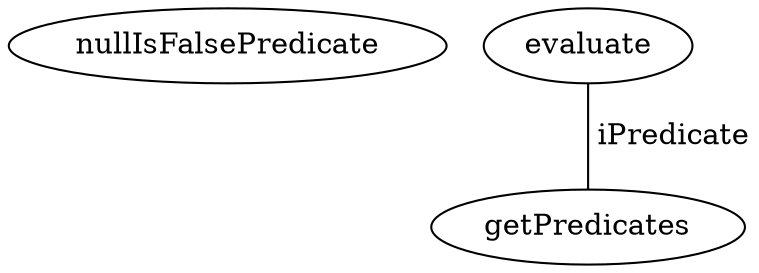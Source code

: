 digraph G {
nullIsFalsePredicate;
evaluate;
getPredicates;
evaluate -> getPredicates [label=" iPredicate", dir=none];
}